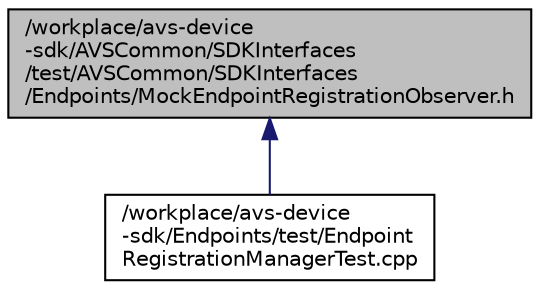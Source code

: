 digraph "/workplace/avs-device-sdk/AVSCommon/SDKInterfaces/test/AVSCommon/SDKInterfaces/Endpoints/MockEndpointRegistrationObserver.h"
{
 // LATEX_PDF_SIZE
  edge [fontname="Helvetica",fontsize="10",labelfontname="Helvetica",labelfontsize="10"];
  node [fontname="Helvetica",fontsize="10",shape=record];
  Node1 [label="/workplace/avs-device\l-sdk/AVSCommon/SDKInterfaces\l/test/AVSCommon/SDKInterfaces\l/Endpoints/MockEndpointRegistrationObserver.h",height=0.2,width=0.4,color="black", fillcolor="grey75", style="filled", fontcolor="black",tooltip=" "];
  Node1 -> Node2 [dir="back",color="midnightblue",fontsize="10",style="solid",fontname="Helvetica"];
  Node2 [label="/workplace/avs-device\l-sdk/Endpoints/test/Endpoint\lRegistrationManagerTest.cpp",height=0.2,width=0.4,color="black", fillcolor="white", style="filled",URL="$_endpoint_registration_manager_test_8cpp.html",tooltip=" "];
}
